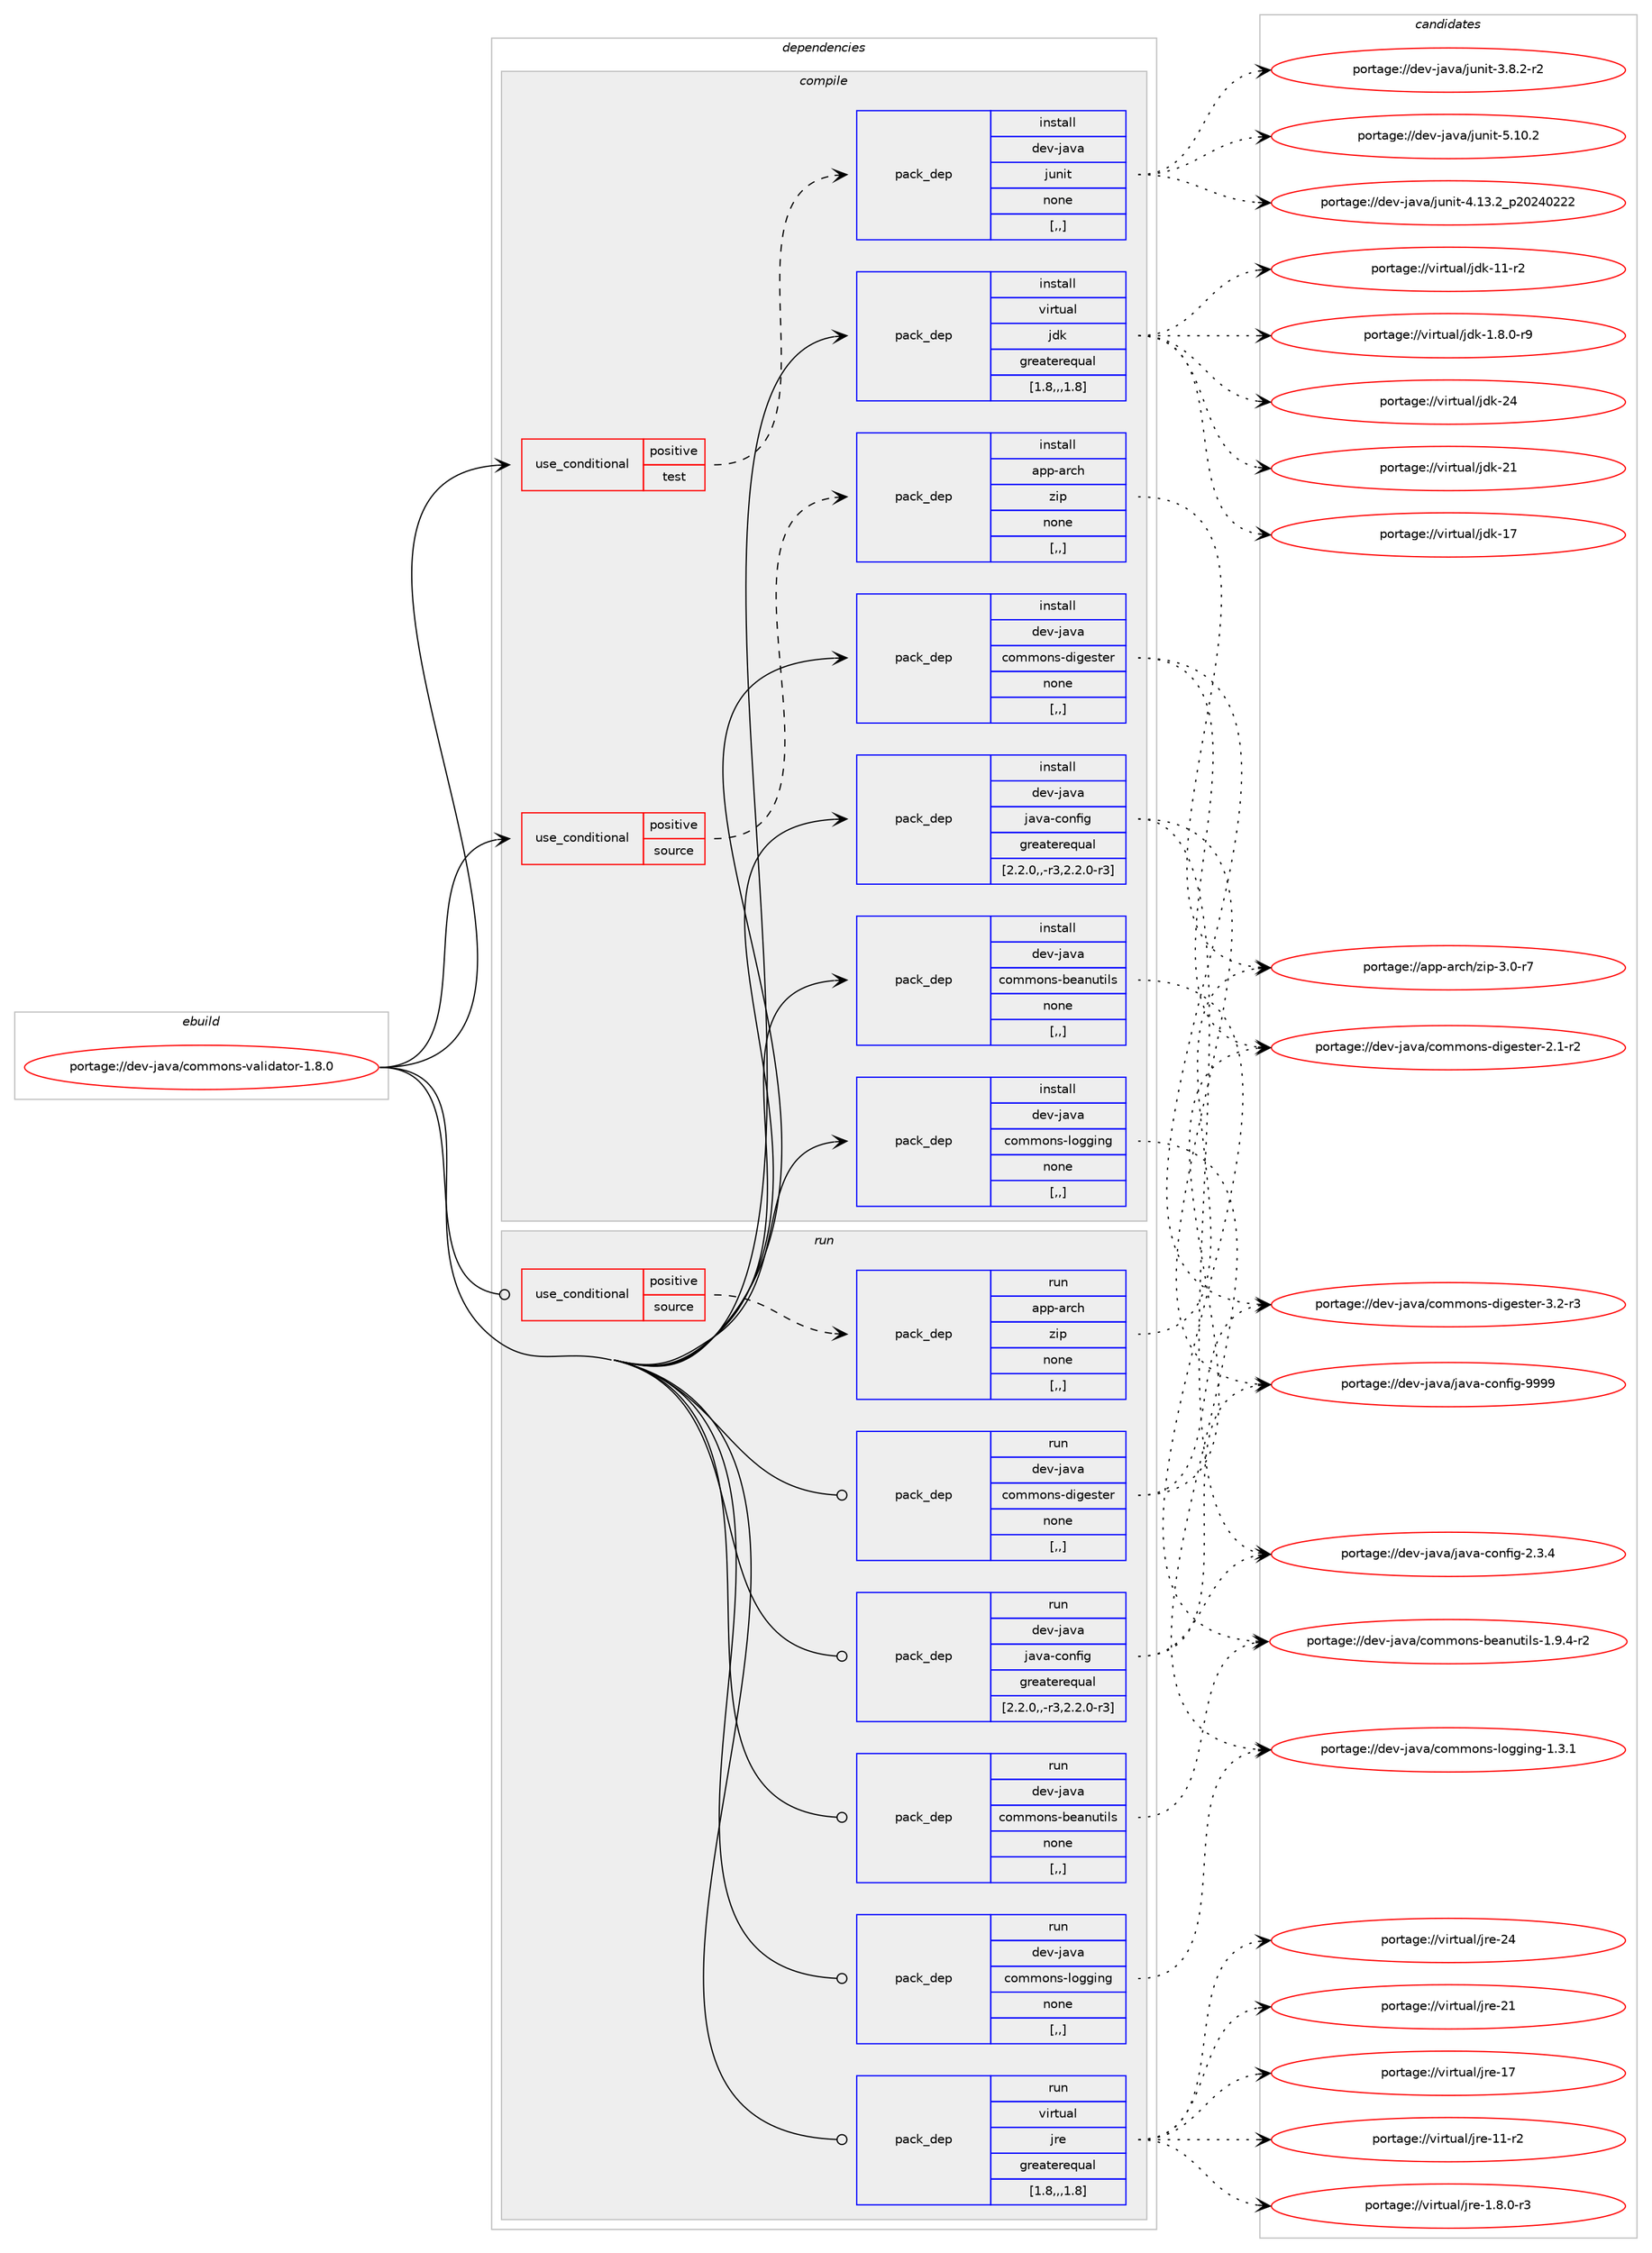 digraph prolog {

# *************
# Graph options
# *************

newrank=true;
concentrate=true;
compound=true;
graph [rankdir=LR,fontname=Helvetica,fontsize=10,ranksep=1.5];#, ranksep=2.5, nodesep=0.2];
edge  [arrowhead=vee];
node  [fontname=Helvetica,fontsize=10];

# **********
# The ebuild
# **********

subgraph cluster_leftcol {
color=gray;
label=<<i>ebuild</i>>;
id [label="portage://dev-java/commons-validator-1.8.0", color=red, width=4, href="../dev-java/commons-validator-1.8.0.svg"];
}

# ****************
# The dependencies
# ****************

subgraph cluster_midcol {
color=gray;
label=<<i>dependencies</i>>;
subgraph cluster_compile {
fillcolor="#eeeeee";
style=filled;
label=<<i>compile</i>>;
subgraph cond21600 {
dependency93460 [label=<<TABLE BORDER="0" CELLBORDER="1" CELLSPACING="0" CELLPADDING="4"><TR><TD ROWSPAN="3" CELLPADDING="10">use_conditional</TD></TR><TR><TD>positive</TD></TR><TR><TD>source</TD></TR></TABLE>>, shape=none, color=red];
subgraph pack70805 {
dependency93461 [label=<<TABLE BORDER="0" CELLBORDER="1" CELLSPACING="0" CELLPADDING="4" WIDTH="220"><TR><TD ROWSPAN="6" CELLPADDING="30">pack_dep</TD></TR><TR><TD WIDTH="110">install</TD></TR><TR><TD>app-arch</TD></TR><TR><TD>zip</TD></TR><TR><TD>none</TD></TR><TR><TD>[,,]</TD></TR></TABLE>>, shape=none, color=blue];
}
dependency93460:e -> dependency93461:w [weight=20,style="dashed",arrowhead="vee"];
}
id:e -> dependency93460:w [weight=20,style="solid",arrowhead="vee"];
subgraph cond21601 {
dependency93462 [label=<<TABLE BORDER="0" CELLBORDER="1" CELLSPACING="0" CELLPADDING="4"><TR><TD ROWSPAN="3" CELLPADDING="10">use_conditional</TD></TR><TR><TD>positive</TD></TR><TR><TD>test</TD></TR></TABLE>>, shape=none, color=red];
subgraph pack70806 {
dependency93463 [label=<<TABLE BORDER="0" CELLBORDER="1" CELLSPACING="0" CELLPADDING="4" WIDTH="220"><TR><TD ROWSPAN="6" CELLPADDING="30">pack_dep</TD></TR><TR><TD WIDTH="110">install</TD></TR><TR><TD>dev-java</TD></TR><TR><TD>junit</TD></TR><TR><TD>none</TD></TR><TR><TD>[,,]</TD></TR></TABLE>>, shape=none, color=blue];
}
dependency93462:e -> dependency93463:w [weight=20,style="dashed",arrowhead="vee"];
}
id:e -> dependency93462:w [weight=20,style="solid",arrowhead="vee"];
subgraph pack70807 {
dependency93464 [label=<<TABLE BORDER="0" CELLBORDER="1" CELLSPACING="0" CELLPADDING="4" WIDTH="220"><TR><TD ROWSPAN="6" CELLPADDING="30">pack_dep</TD></TR><TR><TD WIDTH="110">install</TD></TR><TR><TD>dev-java</TD></TR><TR><TD>commons-beanutils</TD></TR><TR><TD>none</TD></TR><TR><TD>[,,]</TD></TR></TABLE>>, shape=none, color=blue];
}
id:e -> dependency93464:w [weight=20,style="solid",arrowhead="vee"];
subgraph pack70808 {
dependency93465 [label=<<TABLE BORDER="0" CELLBORDER="1" CELLSPACING="0" CELLPADDING="4" WIDTH="220"><TR><TD ROWSPAN="6" CELLPADDING="30">pack_dep</TD></TR><TR><TD WIDTH="110">install</TD></TR><TR><TD>dev-java</TD></TR><TR><TD>commons-digester</TD></TR><TR><TD>none</TD></TR><TR><TD>[,,]</TD></TR></TABLE>>, shape=none, color=blue];
}
id:e -> dependency93465:w [weight=20,style="solid",arrowhead="vee"];
subgraph pack70809 {
dependency93466 [label=<<TABLE BORDER="0" CELLBORDER="1" CELLSPACING="0" CELLPADDING="4" WIDTH="220"><TR><TD ROWSPAN="6" CELLPADDING="30">pack_dep</TD></TR><TR><TD WIDTH="110">install</TD></TR><TR><TD>dev-java</TD></TR><TR><TD>commons-logging</TD></TR><TR><TD>none</TD></TR><TR><TD>[,,]</TD></TR></TABLE>>, shape=none, color=blue];
}
id:e -> dependency93466:w [weight=20,style="solid",arrowhead="vee"];
subgraph pack70810 {
dependency93467 [label=<<TABLE BORDER="0" CELLBORDER="1" CELLSPACING="0" CELLPADDING="4" WIDTH="220"><TR><TD ROWSPAN="6" CELLPADDING="30">pack_dep</TD></TR><TR><TD WIDTH="110">install</TD></TR><TR><TD>dev-java</TD></TR><TR><TD>java-config</TD></TR><TR><TD>greaterequal</TD></TR><TR><TD>[2.2.0,,-r3,2.2.0-r3]</TD></TR></TABLE>>, shape=none, color=blue];
}
id:e -> dependency93467:w [weight=20,style="solid",arrowhead="vee"];
subgraph pack70811 {
dependency93468 [label=<<TABLE BORDER="0" CELLBORDER="1" CELLSPACING="0" CELLPADDING="4" WIDTH="220"><TR><TD ROWSPAN="6" CELLPADDING="30">pack_dep</TD></TR><TR><TD WIDTH="110">install</TD></TR><TR><TD>virtual</TD></TR><TR><TD>jdk</TD></TR><TR><TD>greaterequal</TD></TR><TR><TD>[1.8,,,1.8]</TD></TR></TABLE>>, shape=none, color=blue];
}
id:e -> dependency93468:w [weight=20,style="solid",arrowhead="vee"];
}
subgraph cluster_compileandrun {
fillcolor="#eeeeee";
style=filled;
label=<<i>compile and run</i>>;
}
subgraph cluster_run {
fillcolor="#eeeeee";
style=filled;
label=<<i>run</i>>;
subgraph cond21602 {
dependency93469 [label=<<TABLE BORDER="0" CELLBORDER="1" CELLSPACING="0" CELLPADDING="4"><TR><TD ROWSPAN="3" CELLPADDING="10">use_conditional</TD></TR><TR><TD>positive</TD></TR><TR><TD>source</TD></TR></TABLE>>, shape=none, color=red];
subgraph pack70812 {
dependency93470 [label=<<TABLE BORDER="0" CELLBORDER="1" CELLSPACING="0" CELLPADDING="4" WIDTH="220"><TR><TD ROWSPAN="6" CELLPADDING="30">pack_dep</TD></TR><TR><TD WIDTH="110">run</TD></TR><TR><TD>app-arch</TD></TR><TR><TD>zip</TD></TR><TR><TD>none</TD></TR><TR><TD>[,,]</TD></TR></TABLE>>, shape=none, color=blue];
}
dependency93469:e -> dependency93470:w [weight=20,style="dashed",arrowhead="vee"];
}
id:e -> dependency93469:w [weight=20,style="solid",arrowhead="odot"];
subgraph pack70813 {
dependency93471 [label=<<TABLE BORDER="0" CELLBORDER="1" CELLSPACING="0" CELLPADDING="4" WIDTH="220"><TR><TD ROWSPAN="6" CELLPADDING="30">pack_dep</TD></TR><TR><TD WIDTH="110">run</TD></TR><TR><TD>dev-java</TD></TR><TR><TD>commons-beanutils</TD></TR><TR><TD>none</TD></TR><TR><TD>[,,]</TD></TR></TABLE>>, shape=none, color=blue];
}
id:e -> dependency93471:w [weight=20,style="solid",arrowhead="odot"];
subgraph pack70814 {
dependency93472 [label=<<TABLE BORDER="0" CELLBORDER="1" CELLSPACING="0" CELLPADDING="4" WIDTH="220"><TR><TD ROWSPAN="6" CELLPADDING="30">pack_dep</TD></TR><TR><TD WIDTH="110">run</TD></TR><TR><TD>dev-java</TD></TR><TR><TD>commons-digester</TD></TR><TR><TD>none</TD></TR><TR><TD>[,,]</TD></TR></TABLE>>, shape=none, color=blue];
}
id:e -> dependency93472:w [weight=20,style="solid",arrowhead="odot"];
subgraph pack70815 {
dependency93473 [label=<<TABLE BORDER="0" CELLBORDER="1" CELLSPACING="0" CELLPADDING="4" WIDTH="220"><TR><TD ROWSPAN="6" CELLPADDING="30">pack_dep</TD></TR><TR><TD WIDTH="110">run</TD></TR><TR><TD>dev-java</TD></TR><TR><TD>commons-logging</TD></TR><TR><TD>none</TD></TR><TR><TD>[,,]</TD></TR></TABLE>>, shape=none, color=blue];
}
id:e -> dependency93473:w [weight=20,style="solid",arrowhead="odot"];
subgraph pack70816 {
dependency93474 [label=<<TABLE BORDER="0" CELLBORDER="1" CELLSPACING="0" CELLPADDING="4" WIDTH="220"><TR><TD ROWSPAN="6" CELLPADDING="30">pack_dep</TD></TR><TR><TD WIDTH="110">run</TD></TR><TR><TD>dev-java</TD></TR><TR><TD>java-config</TD></TR><TR><TD>greaterequal</TD></TR><TR><TD>[2.2.0,,-r3,2.2.0-r3]</TD></TR></TABLE>>, shape=none, color=blue];
}
id:e -> dependency93474:w [weight=20,style="solid",arrowhead="odot"];
subgraph pack70817 {
dependency93475 [label=<<TABLE BORDER="0" CELLBORDER="1" CELLSPACING="0" CELLPADDING="4" WIDTH="220"><TR><TD ROWSPAN="6" CELLPADDING="30">pack_dep</TD></TR><TR><TD WIDTH="110">run</TD></TR><TR><TD>virtual</TD></TR><TR><TD>jre</TD></TR><TR><TD>greaterequal</TD></TR><TR><TD>[1.8,,,1.8]</TD></TR></TABLE>>, shape=none, color=blue];
}
id:e -> dependency93475:w [weight=20,style="solid",arrowhead="odot"];
}
}

# **************
# The candidates
# **************

subgraph cluster_choices {
rank=same;
color=gray;
label=<<i>candidates</i>>;

subgraph choice70805 {
color=black;
nodesep=1;
choice9711211245971149910447122105112455146484511455 [label="portage://app-arch/zip-3.0-r7", color=red, width=4,href="../app-arch/zip-3.0-r7.svg"];
dependency93461:e -> choice9711211245971149910447122105112455146484511455:w [style=dotted,weight="100"];
}
subgraph choice70806 {
color=black;
nodesep=1;
choice1001011184510697118974710611711010511645534649484650 [label="portage://dev-java/junit-5.10.2", color=red, width=4,href="../dev-java/junit-5.10.2.svg"];
choice1001011184510697118974710611711010511645524649514650951125048505248505050 [label="portage://dev-java/junit-4.13.2_p20240222", color=red, width=4,href="../dev-java/junit-4.13.2_p20240222.svg"];
choice100101118451069711897471061171101051164551465646504511450 [label="portage://dev-java/junit-3.8.2-r2", color=red, width=4,href="../dev-java/junit-3.8.2-r2.svg"];
dependency93463:e -> choice1001011184510697118974710611711010511645534649484650:w [style=dotted,weight="100"];
dependency93463:e -> choice1001011184510697118974710611711010511645524649514650951125048505248505050:w [style=dotted,weight="100"];
dependency93463:e -> choice100101118451069711897471061171101051164551465646504511450:w [style=dotted,weight="100"];
}
subgraph choice70807 {
color=black;
nodesep=1;
choice10010111845106971189747991111091091111101154598101971101171161051081154549465746524511450 [label="portage://dev-java/commons-beanutils-1.9.4-r2", color=red, width=4,href="../dev-java/commons-beanutils-1.9.4-r2.svg"];
dependency93464:e -> choice10010111845106971189747991111091091111101154598101971101171161051081154549465746524511450:w [style=dotted,weight="100"];
}
subgraph choice70808 {
color=black;
nodesep=1;
choice100101118451069711897479911110910911111011545100105103101115116101114455146504511451 [label="portage://dev-java/commons-digester-3.2-r3", color=red, width=4,href="../dev-java/commons-digester-3.2-r3.svg"];
choice100101118451069711897479911110910911111011545100105103101115116101114455046494511450 [label="portage://dev-java/commons-digester-2.1-r2", color=red, width=4,href="../dev-java/commons-digester-2.1-r2.svg"];
dependency93465:e -> choice100101118451069711897479911110910911111011545100105103101115116101114455146504511451:w [style=dotted,weight="100"];
dependency93465:e -> choice100101118451069711897479911110910911111011545100105103101115116101114455046494511450:w [style=dotted,weight="100"];
}
subgraph choice70809 {
color=black;
nodesep=1;
choice100101118451069711897479911110910911111011545108111103103105110103454946514649 [label="portage://dev-java/commons-logging-1.3.1", color=red, width=4,href="../dev-java/commons-logging-1.3.1.svg"];
dependency93466:e -> choice100101118451069711897479911110910911111011545108111103103105110103454946514649:w [style=dotted,weight="100"];
}
subgraph choice70810 {
color=black;
nodesep=1;
choice10010111845106971189747106971189745991111101021051034557575757 [label="portage://dev-java/java-config-9999", color=red, width=4,href="../dev-java/java-config-9999.svg"];
choice1001011184510697118974710697118974599111110102105103455046514652 [label="portage://dev-java/java-config-2.3.4", color=red, width=4,href="../dev-java/java-config-2.3.4.svg"];
dependency93467:e -> choice10010111845106971189747106971189745991111101021051034557575757:w [style=dotted,weight="100"];
dependency93467:e -> choice1001011184510697118974710697118974599111110102105103455046514652:w [style=dotted,weight="100"];
}
subgraph choice70811 {
color=black;
nodesep=1;
choice1181051141161179710847106100107455052 [label="portage://virtual/jdk-24", color=red, width=4,href="../virtual/jdk-24.svg"];
choice1181051141161179710847106100107455049 [label="portage://virtual/jdk-21", color=red, width=4,href="../virtual/jdk-21.svg"];
choice1181051141161179710847106100107454955 [label="portage://virtual/jdk-17", color=red, width=4,href="../virtual/jdk-17.svg"];
choice11810511411611797108471061001074549494511450 [label="portage://virtual/jdk-11-r2", color=red, width=4,href="../virtual/jdk-11-r2.svg"];
choice11810511411611797108471061001074549465646484511457 [label="portage://virtual/jdk-1.8.0-r9", color=red, width=4,href="../virtual/jdk-1.8.0-r9.svg"];
dependency93468:e -> choice1181051141161179710847106100107455052:w [style=dotted,weight="100"];
dependency93468:e -> choice1181051141161179710847106100107455049:w [style=dotted,weight="100"];
dependency93468:e -> choice1181051141161179710847106100107454955:w [style=dotted,weight="100"];
dependency93468:e -> choice11810511411611797108471061001074549494511450:w [style=dotted,weight="100"];
dependency93468:e -> choice11810511411611797108471061001074549465646484511457:w [style=dotted,weight="100"];
}
subgraph choice70812 {
color=black;
nodesep=1;
choice9711211245971149910447122105112455146484511455 [label="portage://app-arch/zip-3.0-r7", color=red, width=4,href="../app-arch/zip-3.0-r7.svg"];
dependency93470:e -> choice9711211245971149910447122105112455146484511455:w [style=dotted,weight="100"];
}
subgraph choice70813 {
color=black;
nodesep=1;
choice10010111845106971189747991111091091111101154598101971101171161051081154549465746524511450 [label="portage://dev-java/commons-beanutils-1.9.4-r2", color=red, width=4,href="../dev-java/commons-beanutils-1.9.4-r2.svg"];
dependency93471:e -> choice10010111845106971189747991111091091111101154598101971101171161051081154549465746524511450:w [style=dotted,weight="100"];
}
subgraph choice70814 {
color=black;
nodesep=1;
choice100101118451069711897479911110910911111011545100105103101115116101114455146504511451 [label="portage://dev-java/commons-digester-3.2-r3", color=red, width=4,href="../dev-java/commons-digester-3.2-r3.svg"];
choice100101118451069711897479911110910911111011545100105103101115116101114455046494511450 [label="portage://dev-java/commons-digester-2.1-r2", color=red, width=4,href="../dev-java/commons-digester-2.1-r2.svg"];
dependency93472:e -> choice100101118451069711897479911110910911111011545100105103101115116101114455146504511451:w [style=dotted,weight="100"];
dependency93472:e -> choice100101118451069711897479911110910911111011545100105103101115116101114455046494511450:w [style=dotted,weight="100"];
}
subgraph choice70815 {
color=black;
nodesep=1;
choice100101118451069711897479911110910911111011545108111103103105110103454946514649 [label="portage://dev-java/commons-logging-1.3.1", color=red, width=4,href="../dev-java/commons-logging-1.3.1.svg"];
dependency93473:e -> choice100101118451069711897479911110910911111011545108111103103105110103454946514649:w [style=dotted,weight="100"];
}
subgraph choice70816 {
color=black;
nodesep=1;
choice10010111845106971189747106971189745991111101021051034557575757 [label="portage://dev-java/java-config-9999", color=red, width=4,href="../dev-java/java-config-9999.svg"];
choice1001011184510697118974710697118974599111110102105103455046514652 [label="portage://dev-java/java-config-2.3.4", color=red, width=4,href="../dev-java/java-config-2.3.4.svg"];
dependency93474:e -> choice10010111845106971189747106971189745991111101021051034557575757:w [style=dotted,weight="100"];
dependency93474:e -> choice1001011184510697118974710697118974599111110102105103455046514652:w [style=dotted,weight="100"];
}
subgraph choice70817 {
color=black;
nodesep=1;
choice1181051141161179710847106114101455052 [label="portage://virtual/jre-24", color=red, width=4,href="../virtual/jre-24.svg"];
choice1181051141161179710847106114101455049 [label="portage://virtual/jre-21", color=red, width=4,href="../virtual/jre-21.svg"];
choice1181051141161179710847106114101454955 [label="portage://virtual/jre-17", color=red, width=4,href="../virtual/jre-17.svg"];
choice11810511411611797108471061141014549494511450 [label="portage://virtual/jre-11-r2", color=red, width=4,href="../virtual/jre-11-r2.svg"];
choice11810511411611797108471061141014549465646484511451 [label="portage://virtual/jre-1.8.0-r3", color=red, width=4,href="../virtual/jre-1.8.0-r3.svg"];
dependency93475:e -> choice1181051141161179710847106114101455052:w [style=dotted,weight="100"];
dependency93475:e -> choice1181051141161179710847106114101455049:w [style=dotted,weight="100"];
dependency93475:e -> choice1181051141161179710847106114101454955:w [style=dotted,weight="100"];
dependency93475:e -> choice11810511411611797108471061141014549494511450:w [style=dotted,weight="100"];
dependency93475:e -> choice11810511411611797108471061141014549465646484511451:w [style=dotted,weight="100"];
}
}

}

